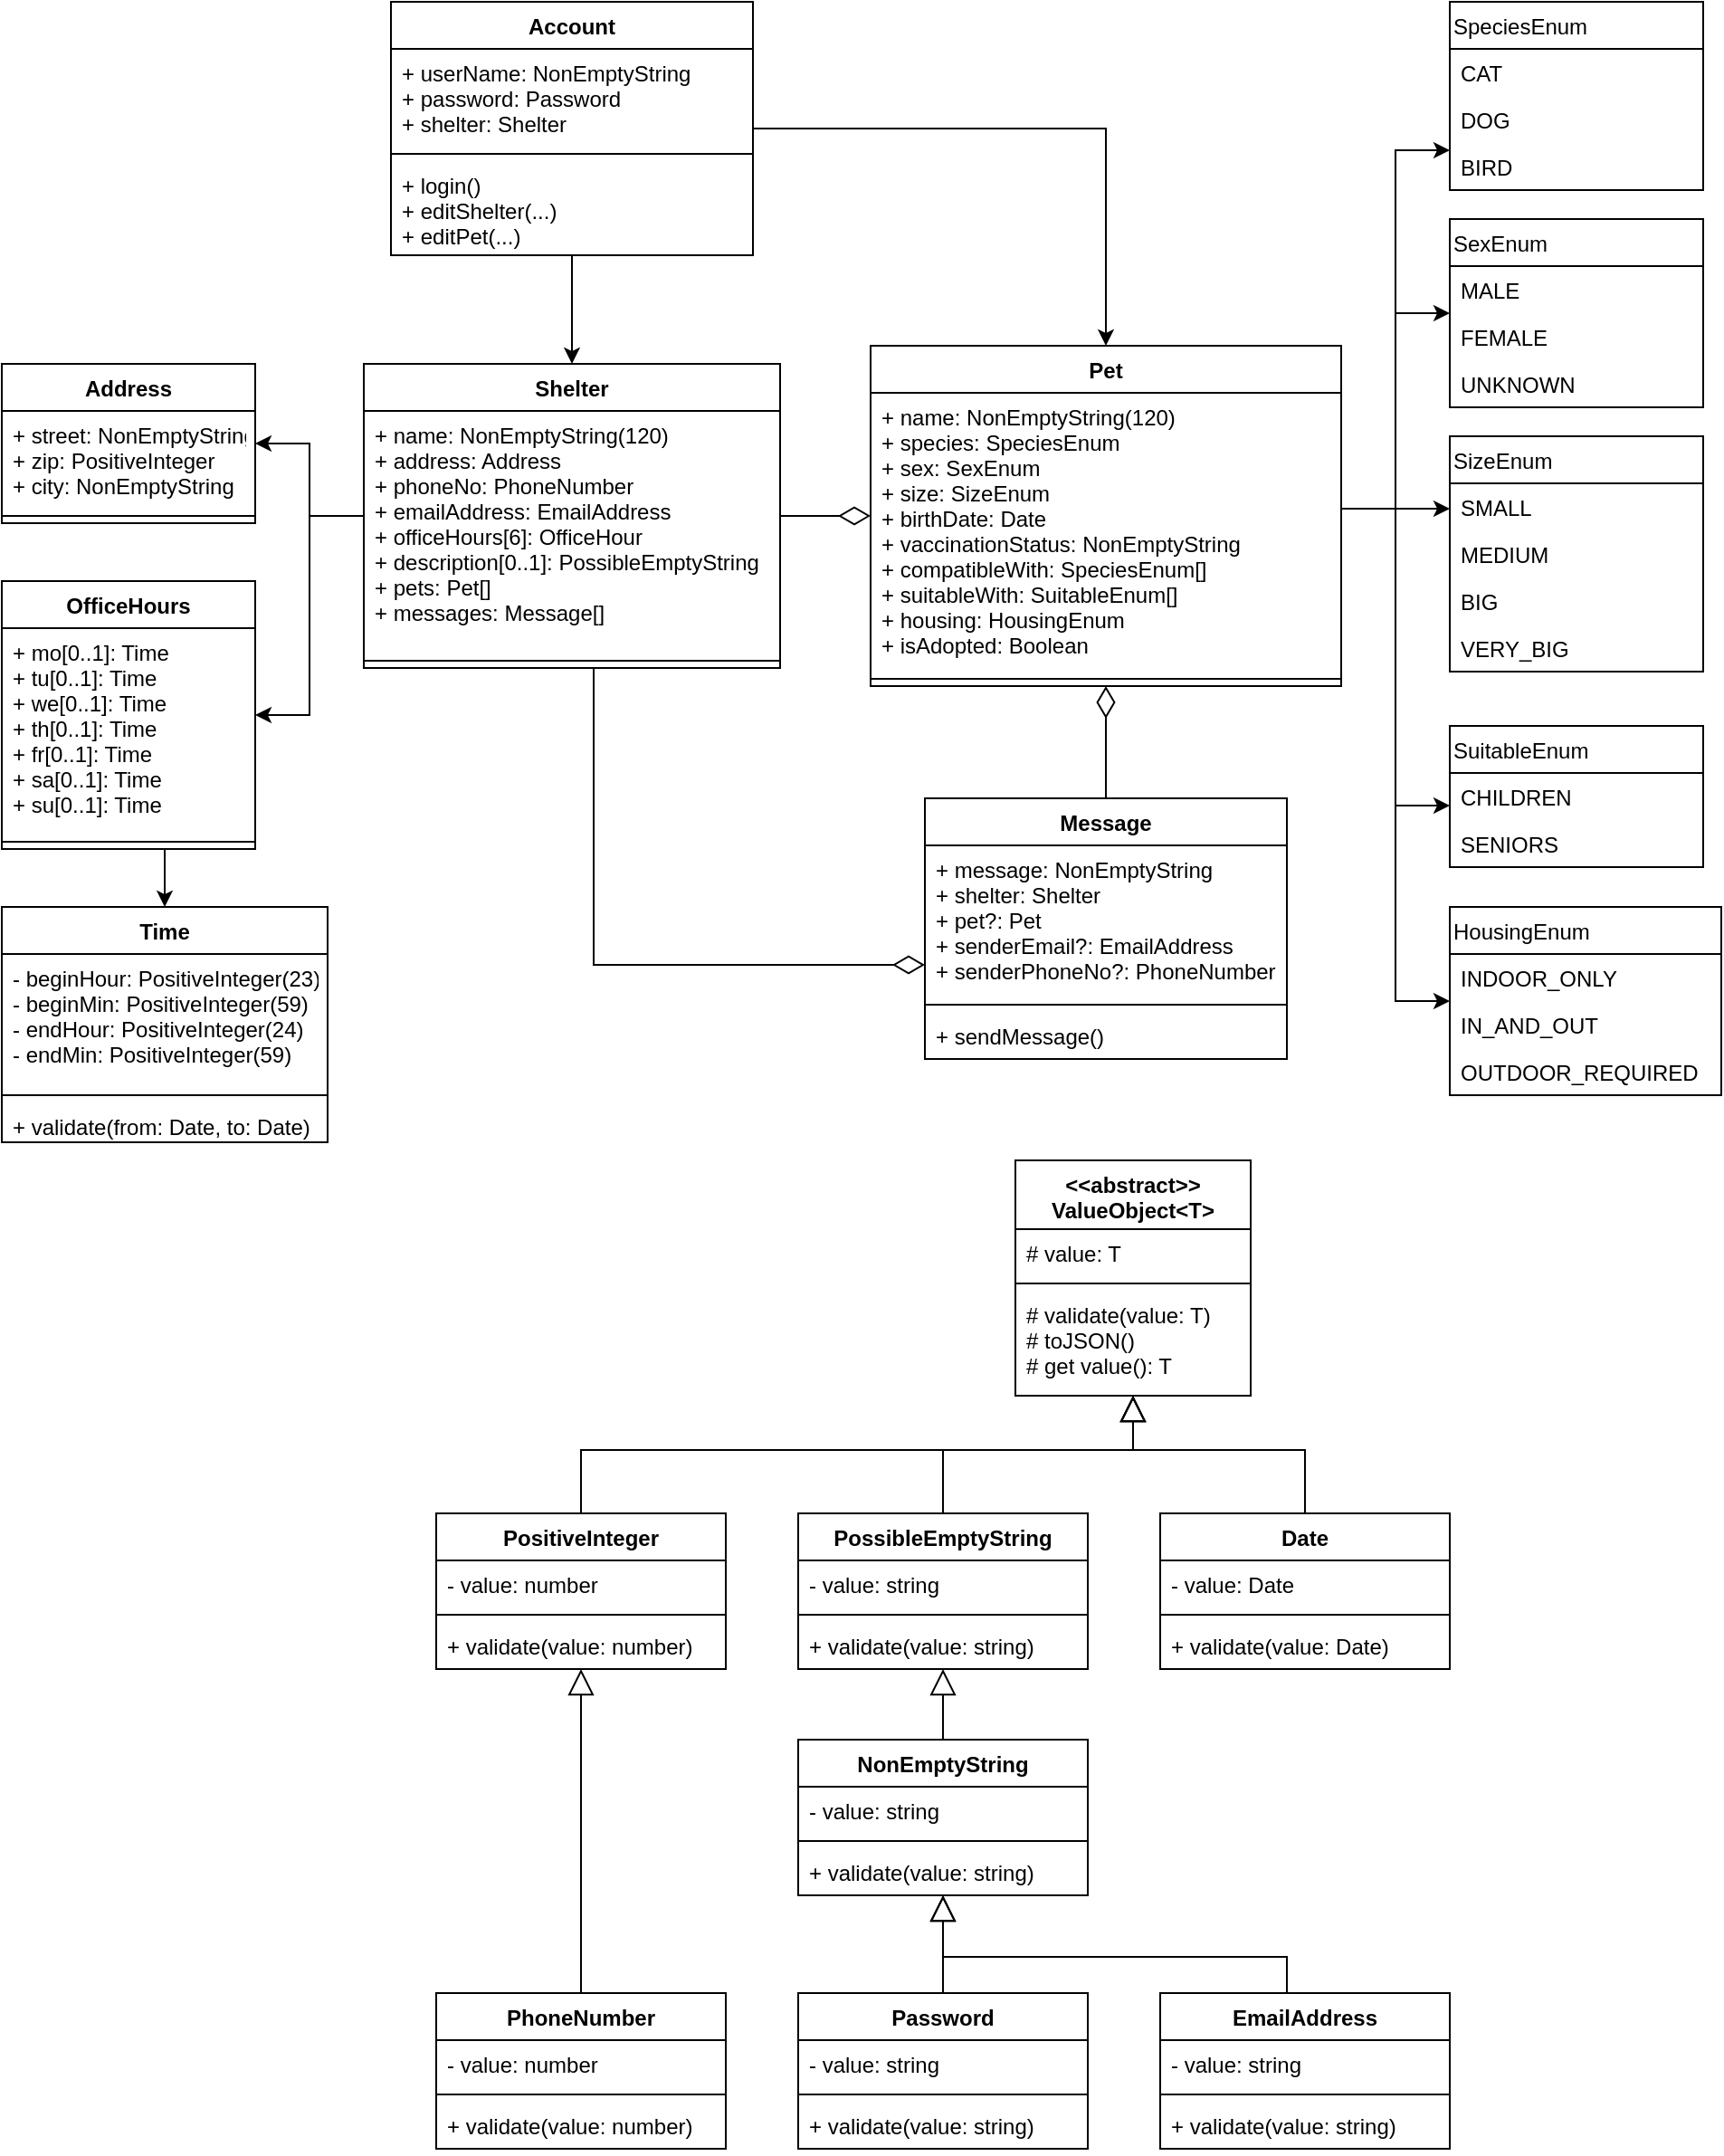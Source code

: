 <mxfile version="13.7.3" type="device"><diagram id="gINQuH_XXDEHLS35YbZZ" name="Seite-1"><mxGraphModel dx="-55" dy="1391" grid="1" gridSize="10" guides="1" tooltips="1" connect="1" arrows="1" fold="1" page="1" pageScale="1" pageWidth="827" pageHeight="1169" math="0" shadow="0"><root><mxCell id="0"/><mxCell id="1" parent="0"/><mxCell id="nz60k1fLy1239UWT6dyU-104" style="edgeStyle=orthogonalEdgeStyle;rounded=0;orthogonalLoop=1;jettySize=auto;html=1;endArrow=classic;endFill=1;" edge="1" parent="1" source="nz60k1fLy1239UWT6dyU-100" target="nz60k1fLy1239UWT6dyU-88"><mxGeometry relative="1" as="geometry"/></mxCell><mxCell id="nz60k1fLy1239UWT6dyU-127" style="edgeStyle=orthogonalEdgeStyle;rounded=0;orthogonalLoop=1;jettySize=auto;html=1;endArrow=diamondThin;endFill=0;endSize=15;" edge="1" parent="1" source="nz60k1fLy1239UWT6dyU-88" target="nz60k1fLy1239UWT6dyU-92"><mxGeometry relative="1" as="geometry"/></mxCell><mxCell id="nz60k1fLy1239UWT6dyU-129" style="edgeStyle=orthogonalEdgeStyle;rounded=0;orthogonalLoop=1;jettySize=auto;html=1;endArrow=diamondThin;endFill=0;endSize=15;" edge="1" parent="1" source="nz60k1fLy1239UWT6dyU-88" target="nz60k1fLy1239UWT6dyU-96"><mxGeometry relative="1" as="geometry"><Array as="points"><mxPoint x="2808" y="532"/></Array></mxGeometry></mxCell><mxCell id="nz60k1fLy1239UWT6dyU-128" style="edgeStyle=orthogonalEdgeStyle;rounded=0;orthogonalLoop=1;jettySize=auto;html=1;endArrow=diamondThin;endFill=0;endSize=15;" edge="1" parent="1" source="nz60k1fLy1239UWT6dyU-96" target="nz60k1fLy1239UWT6dyU-92"><mxGeometry relative="1" as="geometry"/></mxCell><mxCell id="nz60k1fLy1239UWT6dyU-132" style="edgeStyle=orthogonalEdgeStyle;rounded=0;orthogonalLoop=1;jettySize=auto;html=1;endArrow=classic;endFill=1;endSize=6;" edge="1" parent="1" source="nz60k1fLy1239UWT6dyU-92" target="nz60k1fLy1239UWT6dyU-105"><mxGeometry relative="1" as="geometry"><Array as="points"><mxPoint x="3251" y="280"/><mxPoint x="3251" y="82"/></Array></mxGeometry></mxCell><mxCell id="nz60k1fLy1239UWT6dyU-133" style="edgeStyle=orthogonalEdgeStyle;rounded=0;orthogonalLoop=1;jettySize=auto;html=1;endArrow=classic;endFill=1;endSize=6;" edge="1" parent="1" source="nz60k1fLy1239UWT6dyU-92" target="nz60k1fLy1239UWT6dyU-119"><mxGeometry relative="1" as="geometry"><Array as="points"><mxPoint x="3251" y="280"/><mxPoint x="3251" y="444"/></Array></mxGeometry></mxCell><mxCell id="nz60k1fLy1239UWT6dyU-134" style="edgeStyle=orthogonalEdgeStyle;rounded=0;orthogonalLoop=1;jettySize=auto;html=1;endArrow=classic;endFill=1;endSize=6;" edge="1" parent="1" source="nz60k1fLy1239UWT6dyU-92" target="nz60k1fLy1239UWT6dyU-123"><mxGeometry relative="1" as="geometry"><Array as="points"><mxPoint x="3251" y="280"/><mxPoint x="3251" y="552"/></Array></mxGeometry></mxCell><mxCell id="nz60k1fLy1239UWT6dyU-135" style="edgeStyle=orthogonalEdgeStyle;rounded=0;orthogonalLoop=1;jettySize=auto;html=1;endArrow=classic;endFill=1;endSize=6;" edge="1" parent="1" source="nz60k1fLy1239UWT6dyU-100" target="nz60k1fLy1239UWT6dyU-92"><mxGeometry relative="1" as="geometry"/></mxCell><mxCell id="nz60k1fLy1239UWT6dyU-174" style="edgeStyle=orthogonalEdgeStyle;rounded=0;orthogonalLoop=1;jettySize=auto;html=1;endArrow=block;endFill=0;endSize=12;" edge="1" parent="1" source="nz60k1fLy1239UWT6dyU-150" target="nz60k1fLy1239UWT6dyU-138"><mxGeometry relative="1" as="geometry"><Array as="points"><mxPoint x="3001" y="800"/><mxPoint x="3106" y="800"/></Array></mxGeometry></mxCell><mxCell id="nz60k1fLy1239UWT6dyU-168" style="edgeStyle=orthogonalEdgeStyle;rounded=0;orthogonalLoop=1;jettySize=auto;html=1;endArrow=block;endFill=0;endSize=12;" edge="1" parent="1" source="nz60k1fLy1239UWT6dyU-142" target="nz60k1fLy1239UWT6dyU-150"><mxGeometry relative="1" as="geometry"/></mxCell><mxCell id="nz60k1fLy1239UWT6dyU-173" style="edgeStyle=orthogonalEdgeStyle;rounded=0;orthogonalLoop=1;jettySize=auto;html=1;endArrow=block;endFill=0;endSize=12;" edge="1" parent="1" source="nz60k1fLy1239UWT6dyU-162" target="nz60k1fLy1239UWT6dyU-138"><mxGeometry relative="1" as="geometry"><Array as="points"><mxPoint x="3201" y="800"/><mxPoint x="3106" y="800"/></Array></mxGeometry></mxCell><mxCell id="nz60k1fLy1239UWT6dyU-212" style="edgeStyle=orthogonalEdgeStyle;rounded=0;orthogonalLoop=1;jettySize=auto;html=1;endArrow=classic;endFill=1;endSize=6;" edge="1" parent="1" source="nz60k1fLy1239UWT6dyU-88" target="nz60k1fLy1239UWT6dyU-187"><mxGeometry relative="1" as="geometry"/></mxCell><mxCell id="nz60k1fLy1239UWT6dyU-213" style="edgeStyle=orthogonalEdgeStyle;rounded=0;orthogonalLoop=1;jettySize=auto;html=1;endArrow=classic;endFill=1;endSize=6;" edge="1" parent="1" source="nz60k1fLy1239UWT6dyU-88" target="nz60k1fLy1239UWT6dyU-206"><mxGeometry relative="1" as="geometry"/></mxCell><mxCell id="nz60k1fLy1239UWT6dyU-136" style="edgeStyle=orthogonalEdgeStyle;rounded=0;orthogonalLoop=1;jettySize=auto;html=1;endArrow=classic;endFill=1;endSize=6;" edge="1" parent="1" source="nz60k1fLy1239UWT6dyU-92" target="nz60k1fLy1239UWT6dyU-109"><mxGeometry relative="1" as="geometry"><Array as="points"><mxPoint x="3251" y="280"/><mxPoint x="3251" y="172"/></Array></mxGeometry></mxCell><mxCell id="nz60k1fLy1239UWT6dyU-169" style="edgeStyle=orthogonalEdgeStyle;rounded=0;orthogonalLoop=1;jettySize=auto;html=1;endArrow=block;endFill=0;endSize=12;" edge="1" parent="1" source="nz60k1fLy1239UWT6dyU-154" target="nz60k1fLy1239UWT6dyU-142"><mxGeometry relative="1" as="geometry"/></mxCell><mxCell id="nz60k1fLy1239UWT6dyU-171" style="edgeStyle=orthogonalEdgeStyle;rounded=0;orthogonalLoop=1;jettySize=auto;html=1;endArrow=block;endFill=0;endSize=12;" edge="1" parent="1" source="nz60k1fLy1239UWT6dyU-158" target="nz60k1fLy1239UWT6dyU-142"><mxGeometry relative="1" as="geometry"><Array as="points"><mxPoint x="3191" y="1080"/><mxPoint x="3001" y="1080"/></Array></mxGeometry></mxCell><mxCell id="nz60k1fLy1239UWT6dyU-211" style="edgeStyle=orthogonalEdgeStyle;rounded=0;orthogonalLoop=1;jettySize=auto;html=1;endArrow=classic;endFill=1;endSize=6;" edge="1" parent="1" source="nz60k1fLy1239UWT6dyU-206" target="nz60k1fLy1239UWT6dyU-180"><mxGeometry relative="1" as="geometry"><mxPoint x="2701" y="468" as="targetPoint"/><Array as="points"><mxPoint x="2571" y="470"/><mxPoint x="2571" y="470"/></Array></mxGeometry></mxCell><mxCell id="nz60k1fLy1239UWT6dyU-198" style="edgeStyle=orthogonalEdgeStyle;rounded=0;orthogonalLoop=1;jettySize=auto;html=1;endArrow=block;endFill=0;endSize=12;" edge="1" parent="1" source="nz60k1fLy1239UWT6dyU-194" target="nz60k1fLy1239UWT6dyU-138"><mxGeometry relative="1" as="geometry"><mxPoint x="3011" y="970" as="sourcePoint"/><mxPoint x="3011" y="936" as="targetPoint"/><Array as="points"><mxPoint x="2801" y="800"/><mxPoint x="3106" y="800"/></Array></mxGeometry></mxCell><mxCell id="nz60k1fLy1239UWT6dyU-204" style="edgeStyle=orthogonalEdgeStyle;rounded=0;orthogonalLoop=1;jettySize=auto;html=1;endArrow=block;endFill=0;endSize=12;" edge="1" parent="1" source="nz60k1fLy1239UWT6dyU-199" target="nz60k1fLy1239UWT6dyU-194"><mxGeometry relative="1" as="geometry"><mxPoint x="3011" y="970" as="sourcePoint"/><mxPoint x="3011" y="936" as="targetPoint"/></mxGeometry></mxCell><mxCell id="nz60k1fLy1239UWT6dyU-214" style="edgeStyle=orthogonalEdgeStyle;rounded=0;orthogonalLoop=1;jettySize=auto;html=1;endArrow=classic;endFill=1;endSize=6;" edge="1" parent="1" source="nz60k1fLy1239UWT6dyU-93" target="nz60k1fLy1239UWT6dyU-113"><mxGeometry relative="1" as="geometry"><Array as="points"><mxPoint x="3231" y="280"/><mxPoint x="3231" y="280"/></Array></mxGeometry></mxCell><mxCell id="nz60k1fLy1239UWT6dyU-88" value="Shelter" style="swimlane;fontStyle=1;align=center;verticalAlign=top;childLayout=stackLayout;horizontal=1;startSize=26;horizontalStack=0;resizeParent=1;resizeParentMax=0;resizeLast=0;collapsible=1;marginBottom=0;" vertex="1" parent="1"><mxGeometry x="2681" y="200" width="230" height="168" as="geometry"><mxRectangle x="1040" y="240" width="70" height="26" as="alternateBounds"/></mxGeometry></mxCell><mxCell id="nz60k1fLy1239UWT6dyU-89" value="+ name: NonEmptyString(120)&#10;+ address: Address&#10;+ phoneNo: PhoneNumber&#10;+ emailAddress: EmailAddress&#10;+ officeHours[6]: OfficeHour&#10;+ description[0..1]: PossibleEmptyString&#10;+ pets: Pet[]&#10;+ messages: Message[]" style="text;strokeColor=none;fillColor=none;align=left;verticalAlign=top;spacingLeft=4;spacingRight=4;overflow=hidden;rotatable=0;points=[[0,0.5],[1,0.5]];portConstraint=eastwest;" vertex="1" parent="nz60k1fLy1239UWT6dyU-88"><mxGeometry y="26" width="230" height="134" as="geometry"/></mxCell><mxCell id="nz60k1fLy1239UWT6dyU-90" value="" style="line;strokeWidth=1;fillColor=none;align=left;verticalAlign=middle;spacingTop=-1;spacingLeft=3;spacingRight=3;rotatable=0;labelPosition=right;points=[];portConstraint=eastwest;" vertex="1" parent="nz60k1fLy1239UWT6dyU-88"><mxGeometry y="160" width="230" height="8" as="geometry"/></mxCell><mxCell id="nz60k1fLy1239UWT6dyU-187" value="Address" style="swimlane;fontStyle=1;align=center;verticalAlign=top;childLayout=stackLayout;horizontal=1;startSize=26;horizontalStack=0;resizeParent=1;resizeParentMax=0;resizeLast=0;collapsible=1;marginBottom=0;" vertex="1" parent="1"><mxGeometry x="2481" y="200" width="140" height="88" as="geometry"><mxRectangle x="840" y="240" width="80" height="26" as="alternateBounds"/></mxGeometry></mxCell><mxCell id="nz60k1fLy1239UWT6dyU-188" value="+ street: NonEmptyString&#10;+ zip: PositiveInteger&#10;+ city: NonEmptyString" style="text;strokeColor=none;fillColor=none;align=left;verticalAlign=top;spacingLeft=4;spacingRight=4;overflow=hidden;rotatable=0;points=[[0,0.5],[1,0.5]];portConstraint=eastwest;" vertex="1" parent="nz60k1fLy1239UWT6dyU-187"><mxGeometry y="26" width="140" height="54" as="geometry"/></mxCell><mxCell id="nz60k1fLy1239UWT6dyU-189" value="" style="line;strokeWidth=1;fillColor=none;align=left;verticalAlign=middle;spacingTop=-1;spacingLeft=3;spacingRight=3;rotatable=0;labelPosition=right;points=[];portConstraint=eastwest;" vertex="1" parent="nz60k1fLy1239UWT6dyU-187"><mxGeometry y="80" width="140" height="8" as="geometry"/></mxCell><mxCell id="nz60k1fLy1239UWT6dyU-206" value="OfficeHours" style="swimlane;fontStyle=1;align=center;verticalAlign=top;childLayout=stackLayout;horizontal=1;startSize=26;horizontalStack=0;resizeParent=1;resizeParentMax=0;resizeLast=0;collapsible=1;marginBottom=0;" vertex="1" parent="1"><mxGeometry x="2481" y="320" width="140" height="148" as="geometry"/></mxCell><mxCell id="nz60k1fLy1239UWT6dyU-207" value="+ mo[0..1]: Time&#10;+ tu[0..1]: Time&#10;+ we[0..1]: Time&#10;+ th[0..1]: Time&#10;+ fr[0..1]: Time&#10;+ sa[0..1]: Time&#10;+ su[0..1]: Time" style="text;strokeColor=none;fillColor=none;align=left;verticalAlign=top;spacingLeft=4;spacingRight=4;overflow=hidden;rotatable=0;points=[[0,0.5],[1,0.5]];portConstraint=eastwest;" vertex="1" parent="nz60k1fLy1239UWT6dyU-206"><mxGeometry y="26" width="140" height="114" as="geometry"/></mxCell><mxCell id="nz60k1fLy1239UWT6dyU-208" value="" style="line;strokeWidth=1;fillColor=none;align=left;verticalAlign=middle;spacingTop=-1;spacingLeft=3;spacingRight=3;rotatable=0;labelPosition=right;points=[];portConstraint=eastwest;" vertex="1" parent="nz60k1fLy1239UWT6dyU-206"><mxGeometry y="140" width="140" height="8" as="geometry"/></mxCell><mxCell id="nz60k1fLy1239UWT6dyU-100" value="Account" style="swimlane;fontStyle=1;align=center;verticalAlign=top;childLayout=stackLayout;horizontal=1;startSize=26;horizontalStack=0;resizeParent=1;resizeParentMax=0;resizeLast=0;collapsible=1;marginBottom=0;" vertex="1" parent="1"><mxGeometry x="2696" width="200" height="140" as="geometry"/></mxCell><mxCell id="nz60k1fLy1239UWT6dyU-101" value="+ userName: NonEmptyString&#10;+ password: Password&#10;+ shelter: Shelter" style="text;strokeColor=none;fillColor=none;align=left;verticalAlign=top;spacingLeft=4;spacingRight=4;overflow=hidden;rotatable=0;points=[[0,0.5],[1,0.5]];portConstraint=eastwest;" vertex="1" parent="nz60k1fLy1239UWT6dyU-100"><mxGeometry y="26" width="200" height="54" as="geometry"/></mxCell><mxCell id="nz60k1fLy1239UWT6dyU-102" value="" style="line;strokeWidth=1;fillColor=none;align=left;verticalAlign=middle;spacingTop=-1;spacingLeft=3;spacingRight=3;rotatable=0;labelPosition=right;points=[];portConstraint=eastwest;" vertex="1" parent="nz60k1fLy1239UWT6dyU-100"><mxGeometry y="80" width="200" height="8" as="geometry"/></mxCell><mxCell id="nz60k1fLy1239UWT6dyU-103" value="+ login()&#10;+ editShelter(...)&#10;+ editPet(...)" style="text;strokeColor=none;fillColor=none;align=left;verticalAlign=top;spacingLeft=4;spacingRight=4;overflow=hidden;rotatable=0;points=[[0,0.5],[1,0.5]];portConstraint=eastwest;" vertex="1" parent="nz60k1fLy1239UWT6dyU-100"><mxGeometry y="88" width="200" height="52" as="geometry"/></mxCell><mxCell id="nz60k1fLy1239UWT6dyU-109" value="SexEnum" style="swimlane;fontStyle=0;childLayout=stackLayout;horizontal=1;startSize=26;fillColor=none;horizontalStack=0;resizeParent=1;resizeParentMax=0;resizeLast=0;collapsible=1;marginBottom=0;align=left;" vertex="1" parent="1"><mxGeometry x="3281" y="120" width="140" height="104" as="geometry"/></mxCell><mxCell id="nz60k1fLy1239UWT6dyU-110" value="MALE" style="text;strokeColor=none;fillColor=none;align=left;verticalAlign=top;spacingLeft=4;spacingRight=4;overflow=hidden;rotatable=0;points=[[0,0.5],[1,0.5]];portConstraint=eastwest;" vertex="1" parent="nz60k1fLy1239UWT6dyU-109"><mxGeometry y="26" width="140" height="26" as="geometry"/></mxCell><mxCell id="nz60k1fLy1239UWT6dyU-137" value="FEMALE" style="text;strokeColor=none;fillColor=none;align=left;verticalAlign=top;spacingLeft=4;spacingRight=4;overflow=hidden;rotatable=0;points=[[0,0.5],[1,0.5]];portConstraint=eastwest;" vertex="1" parent="nz60k1fLy1239UWT6dyU-109"><mxGeometry y="52" width="140" height="26" as="geometry"/></mxCell><mxCell id="nz60k1fLy1239UWT6dyU-111" value="UNKNOWN" style="text;strokeColor=none;fillColor=none;align=left;verticalAlign=top;spacingLeft=4;spacingRight=4;overflow=hidden;rotatable=0;points=[[0,0.5],[1,0.5]];portConstraint=eastwest;" vertex="1" parent="nz60k1fLy1239UWT6dyU-109"><mxGeometry y="78" width="140" height="26" as="geometry"/></mxCell><mxCell id="nz60k1fLy1239UWT6dyU-92" value="Pet" style="swimlane;fontStyle=1;align=center;verticalAlign=top;childLayout=stackLayout;horizontal=1;startSize=26;horizontalStack=0;resizeParent=1;resizeParentMax=0;resizeLast=0;collapsible=1;marginBottom=0;" vertex="1" parent="1"><mxGeometry x="2961" y="190" width="260" height="188" as="geometry"/></mxCell><mxCell id="nz60k1fLy1239UWT6dyU-93" value="+ name: NonEmptyString(120)&#10;+ species: SpeciesEnum&#10;+ sex: SexEnum&#10;+ size: SizeEnum&#10;+ birthDate: Date&#10;+ vaccinationStatus: NonEmptyString&#10;+ compatibleWith: SpeciesEnum[]&#10;+ suitableWith: SuitableEnum[]&#10;+ housing: HousingEnum&#10;+ isAdopted: Boolean" style="text;strokeColor=none;fillColor=none;align=left;verticalAlign=top;spacingLeft=4;spacingRight=4;overflow=hidden;rotatable=0;points=[[0,0.5],[1,0.5]];portConstraint=eastwest;" vertex="1" parent="nz60k1fLy1239UWT6dyU-92"><mxGeometry y="26" width="260" height="154" as="geometry"/></mxCell><mxCell id="nz60k1fLy1239UWT6dyU-94" value="" style="line;strokeWidth=1;fillColor=none;align=left;verticalAlign=middle;spacingTop=-1;spacingLeft=3;spacingRight=3;rotatable=0;labelPosition=right;points=[];portConstraint=eastwest;" vertex="1" parent="nz60k1fLy1239UWT6dyU-92"><mxGeometry y="180" width="260" height="8" as="geometry"/></mxCell><mxCell id="nz60k1fLy1239UWT6dyU-96" value="Message" style="swimlane;fontStyle=1;align=center;verticalAlign=top;childLayout=stackLayout;horizontal=1;startSize=26;horizontalStack=0;resizeParent=1;resizeParentMax=0;resizeLast=0;collapsible=1;marginBottom=0;" vertex="1" parent="1"><mxGeometry x="2991" y="440" width="200" height="144" as="geometry"/></mxCell><mxCell id="nz60k1fLy1239UWT6dyU-97" value="+ message: NonEmptyString&#10;+ shelter: Shelter&#10;+ pet?: Pet&#10;+ senderEmail?: EmailAddress&#10;+ senderPhoneNo?: PhoneNumber" style="text;strokeColor=none;fillColor=none;align=left;verticalAlign=top;spacingLeft=4;spacingRight=4;overflow=hidden;rotatable=0;points=[[0,0.5],[1,0.5]];portConstraint=eastwest;" vertex="1" parent="nz60k1fLy1239UWT6dyU-96"><mxGeometry y="26" width="200" height="84" as="geometry"/></mxCell><mxCell id="nz60k1fLy1239UWT6dyU-98" value="" style="line;strokeWidth=1;fillColor=none;align=left;verticalAlign=middle;spacingTop=-1;spacingLeft=3;spacingRight=3;rotatable=0;labelPosition=right;points=[];portConstraint=eastwest;" vertex="1" parent="nz60k1fLy1239UWT6dyU-96"><mxGeometry y="110" width="200" height="8" as="geometry"/></mxCell><mxCell id="nz60k1fLy1239UWT6dyU-99" value="+ sendMessage()" style="text;strokeColor=none;fillColor=none;align=left;verticalAlign=top;spacingLeft=4;spacingRight=4;overflow=hidden;rotatable=0;points=[[0,0.5],[1,0.5]];portConstraint=eastwest;" vertex="1" parent="nz60k1fLy1239UWT6dyU-96"><mxGeometry y="118" width="200" height="26" as="geometry"/></mxCell><mxCell id="nz60k1fLy1239UWT6dyU-105" value="SpeciesEnum" style="swimlane;fontStyle=0;childLayout=stackLayout;horizontal=1;startSize=26;fillColor=none;horizontalStack=0;resizeParent=1;resizeParentMax=0;resizeLast=0;collapsible=1;marginBottom=0;align=left;" vertex="1" parent="1"><mxGeometry x="3281" width="140" height="104" as="geometry"/></mxCell><mxCell id="nz60k1fLy1239UWT6dyU-106" value="CAT" style="text;strokeColor=none;fillColor=none;align=left;verticalAlign=top;spacingLeft=4;spacingRight=4;overflow=hidden;rotatable=0;points=[[0,0.5],[1,0.5]];portConstraint=eastwest;" vertex="1" parent="nz60k1fLy1239UWT6dyU-105"><mxGeometry y="26" width="140" height="26" as="geometry"/></mxCell><mxCell id="nz60k1fLy1239UWT6dyU-107" value="DOG" style="text;strokeColor=none;fillColor=none;align=left;verticalAlign=top;spacingLeft=4;spacingRight=4;overflow=hidden;rotatable=0;points=[[0,0.5],[1,0.5]];portConstraint=eastwest;" vertex="1" parent="nz60k1fLy1239UWT6dyU-105"><mxGeometry y="52" width="140" height="26" as="geometry"/></mxCell><mxCell id="nz60k1fLy1239UWT6dyU-118" value="BIRD" style="text;strokeColor=none;fillColor=none;align=left;verticalAlign=top;spacingLeft=4;spacingRight=4;overflow=hidden;rotatable=0;points=[[0,0.5],[1,0.5]];portConstraint=eastwest;" vertex="1" parent="nz60k1fLy1239UWT6dyU-105"><mxGeometry y="78" width="140" height="26" as="geometry"/></mxCell><mxCell id="nz60k1fLy1239UWT6dyU-113" value="SizeEnum" style="swimlane;fontStyle=0;childLayout=stackLayout;horizontal=1;startSize=26;fillColor=none;horizontalStack=0;resizeParent=1;resizeParentMax=0;resizeLast=0;collapsible=1;marginBottom=0;align=left;" vertex="1" parent="1"><mxGeometry x="3281" y="240" width="140" height="130" as="geometry"/></mxCell><mxCell id="nz60k1fLy1239UWT6dyU-114" value="SMALL" style="text;strokeColor=none;fillColor=none;align=left;verticalAlign=top;spacingLeft=4;spacingRight=4;overflow=hidden;rotatable=0;points=[[0,0.5],[1,0.5]];portConstraint=eastwest;" vertex="1" parent="nz60k1fLy1239UWT6dyU-113"><mxGeometry y="26" width="140" height="26" as="geometry"/></mxCell><mxCell id="nz60k1fLy1239UWT6dyU-115" value="MEDIUM" style="text;strokeColor=none;fillColor=none;align=left;verticalAlign=top;spacingLeft=4;spacingRight=4;overflow=hidden;rotatable=0;points=[[0,0.5],[1,0.5]];portConstraint=eastwest;" vertex="1" parent="nz60k1fLy1239UWT6dyU-113"><mxGeometry y="52" width="140" height="26" as="geometry"/></mxCell><mxCell id="nz60k1fLy1239UWT6dyU-117" value="BIG" style="text;strokeColor=none;fillColor=none;align=left;verticalAlign=top;spacingLeft=4;spacingRight=4;overflow=hidden;rotatable=0;points=[[0,0.5],[1,0.5]];portConstraint=eastwest;" vertex="1" parent="nz60k1fLy1239UWT6dyU-113"><mxGeometry y="78" width="140" height="26" as="geometry"/></mxCell><mxCell id="nz60k1fLy1239UWT6dyU-116" value="VERY_BIG" style="text;strokeColor=none;fillColor=none;align=left;verticalAlign=top;spacingLeft=4;spacingRight=4;overflow=hidden;rotatable=0;points=[[0,0.5],[1,0.5]];portConstraint=eastwest;" vertex="1" parent="nz60k1fLy1239UWT6dyU-113"><mxGeometry y="104" width="140" height="26" as="geometry"/></mxCell><mxCell id="nz60k1fLy1239UWT6dyU-119" value="SuitableEnum" style="swimlane;fontStyle=0;childLayout=stackLayout;horizontal=1;startSize=26;fillColor=none;horizontalStack=0;resizeParent=1;resizeParentMax=0;resizeLast=0;collapsible=1;marginBottom=0;align=left;" vertex="1" parent="1"><mxGeometry x="3281" y="400" width="140" height="78" as="geometry"/></mxCell><mxCell id="nz60k1fLy1239UWT6dyU-120" value="CHILDREN" style="text;strokeColor=none;fillColor=none;align=left;verticalAlign=top;spacingLeft=4;spacingRight=4;overflow=hidden;rotatable=0;points=[[0,0.5],[1,0.5]];portConstraint=eastwest;" vertex="1" parent="nz60k1fLy1239UWT6dyU-119"><mxGeometry y="26" width="140" height="26" as="geometry"/></mxCell><mxCell id="nz60k1fLy1239UWT6dyU-121" value="SENIORS" style="text;strokeColor=none;fillColor=none;align=left;verticalAlign=top;spacingLeft=4;spacingRight=4;overflow=hidden;rotatable=0;points=[[0,0.5],[1,0.5]];portConstraint=eastwest;" vertex="1" parent="nz60k1fLy1239UWT6dyU-119"><mxGeometry y="52" width="140" height="26" as="geometry"/></mxCell><mxCell id="nz60k1fLy1239UWT6dyU-123" value="HousingEnum" style="swimlane;fontStyle=0;childLayout=stackLayout;horizontal=1;startSize=26;fillColor=none;horizontalStack=0;resizeParent=1;resizeParentMax=0;resizeLast=0;collapsible=1;marginBottom=0;align=left;" vertex="1" parent="1"><mxGeometry x="3281" y="500" width="150" height="104" as="geometry"/></mxCell><mxCell id="nz60k1fLy1239UWT6dyU-124" value="INDOOR_ONLY" style="text;strokeColor=none;fillColor=none;align=left;verticalAlign=top;spacingLeft=4;spacingRight=4;overflow=hidden;rotatable=0;points=[[0,0.5],[1,0.5]];portConstraint=eastwest;" vertex="1" parent="nz60k1fLy1239UWT6dyU-123"><mxGeometry y="26" width="150" height="26" as="geometry"/></mxCell><mxCell id="nz60k1fLy1239UWT6dyU-125" value="IN_AND_OUT" style="text;strokeColor=none;fillColor=none;align=left;verticalAlign=top;spacingLeft=4;spacingRight=4;overflow=hidden;rotatable=0;points=[[0,0.5],[1,0.5]];portConstraint=eastwest;" vertex="1" parent="nz60k1fLy1239UWT6dyU-123"><mxGeometry y="52" width="150" height="26" as="geometry"/></mxCell><mxCell id="nz60k1fLy1239UWT6dyU-126" value="OUTDOOR_REQUIRED" style="text;strokeColor=none;fillColor=none;align=left;verticalAlign=top;spacingLeft=4;spacingRight=4;overflow=hidden;rotatable=0;points=[[0,0.5],[1,0.5]];portConstraint=eastwest;" vertex="1" parent="nz60k1fLy1239UWT6dyU-123"><mxGeometry y="78" width="150" height="26" as="geometry"/></mxCell><mxCell id="nz60k1fLy1239UWT6dyU-180" value="Time" style="swimlane;fontStyle=1;align=center;verticalAlign=top;childLayout=stackLayout;horizontal=1;startSize=26;horizontalStack=0;resizeParent=1;resizeParentMax=0;resizeLast=0;collapsible=1;marginBottom=0;" vertex="1" parent="1"><mxGeometry x="2481" y="500" width="180" height="130" as="geometry"/></mxCell><mxCell id="nz60k1fLy1239UWT6dyU-181" value="- beginHour: PositiveInteger(23)&#10;- beginMin: PositiveInteger(59)&#10;- endHour: PositiveInteger(24)&#10;- endMin: PositiveInteger(59)&#10;" style="text;strokeColor=none;fillColor=none;align=left;verticalAlign=top;spacingLeft=4;spacingRight=4;overflow=hidden;rotatable=0;points=[[0,0.5],[1,0.5]];portConstraint=eastwest;" vertex="1" parent="nz60k1fLy1239UWT6dyU-180"><mxGeometry y="26" width="180" height="74" as="geometry"/></mxCell><mxCell id="nz60k1fLy1239UWT6dyU-182" value="" style="line;strokeWidth=1;fillColor=none;align=left;verticalAlign=middle;spacingTop=-1;spacingLeft=3;spacingRight=3;rotatable=0;labelPosition=right;points=[];portConstraint=eastwest;" vertex="1" parent="nz60k1fLy1239UWT6dyU-180"><mxGeometry y="100" width="180" height="8" as="geometry"/></mxCell><mxCell id="nz60k1fLy1239UWT6dyU-183" value="+ validate(from: Date, to: Date)" style="text;strokeColor=none;fillColor=none;align=left;verticalAlign=top;spacingLeft=4;spacingRight=4;overflow=hidden;rotatable=0;points=[[0,0.5],[1,0.5]];portConstraint=eastwest;" vertex="1" parent="nz60k1fLy1239UWT6dyU-180"><mxGeometry y="108" width="180" height="22" as="geometry"/></mxCell><mxCell id="nz60k1fLy1239UWT6dyU-154" value="Password" style="swimlane;fontStyle=1;align=center;verticalAlign=top;childLayout=stackLayout;horizontal=1;startSize=26;horizontalStack=0;resizeParent=1;resizeParentMax=0;resizeLast=0;collapsible=1;marginBottom=0;" vertex="1" parent="1"><mxGeometry x="2921" y="1100" width="160" height="86" as="geometry"/></mxCell><mxCell id="nz60k1fLy1239UWT6dyU-155" value="- value: string" style="text;strokeColor=none;fillColor=none;align=left;verticalAlign=top;spacingLeft=4;spacingRight=4;overflow=hidden;rotatable=0;points=[[0,0.5],[1,0.5]];portConstraint=eastwest;" vertex="1" parent="nz60k1fLy1239UWT6dyU-154"><mxGeometry y="26" width="160" height="26" as="geometry"/></mxCell><mxCell id="nz60k1fLy1239UWT6dyU-156" value="" style="line;strokeWidth=1;fillColor=none;align=left;verticalAlign=middle;spacingTop=-1;spacingLeft=3;spacingRight=3;rotatable=0;labelPosition=right;points=[];portConstraint=eastwest;" vertex="1" parent="nz60k1fLy1239UWT6dyU-154"><mxGeometry y="52" width="160" height="8" as="geometry"/></mxCell><mxCell id="nz60k1fLy1239UWT6dyU-157" value="+ validate(value: string)" style="text;strokeColor=none;fillColor=none;align=left;verticalAlign=top;spacingLeft=4;spacingRight=4;overflow=hidden;rotatable=0;points=[[0,0.5],[1,0.5]];portConstraint=eastwest;" vertex="1" parent="nz60k1fLy1239UWT6dyU-154"><mxGeometry y="60" width="160" height="26" as="geometry"/></mxCell><mxCell id="nz60k1fLy1239UWT6dyU-158" value="EmailAddress" style="swimlane;fontStyle=1;align=center;verticalAlign=top;childLayout=stackLayout;horizontal=1;startSize=26;horizontalStack=0;resizeParent=1;resizeParentMax=0;resizeLast=0;collapsible=1;marginBottom=0;" vertex="1" parent="1"><mxGeometry x="3121" y="1100" width="160" height="86" as="geometry"/></mxCell><mxCell id="nz60k1fLy1239UWT6dyU-159" value="- value: string" style="text;strokeColor=none;fillColor=none;align=left;verticalAlign=top;spacingLeft=4;spacingRight=4;overflow=hidden;rotatable=0;points=[[0,0.5],[1,0.5]];portConstraint=eastwest;" vertex="1" parent="nz60k1fLy1239UWT6dyU-158"><mxGeometry y="26" width="160" height="26" as="geometry"/></mxCell><mxCell id="nz60k1fLy1239UWT6dyU-160" value="" style="line;strokeWidth=1;fillColor=none;align=left;verticalAlign=middle;spacingTop=-1;spacingLeft=3;spacingRight=3;rotatable=0;labelPosition=right;points=[];portConstraint=eastwest;" vertex="1" parent="nz60k1fLy1239UWT6dyU-158"><mxGeometry y="52" width="160" height="8" as="geometry"/></mxCell><mxCell id="nz60k1fLy1239UWT6dyU-161" value="+ validate(value: string)" style="text;strokeColor=none;fillColor=none;align=left;verticalAlign=top;spacingLeft=4;spacingRight=4;overflow=hidden;rotatable=0;points=[[0,0.5],[1,0.5]];portConstraint=eastwest;" vertex="1" parent="nz60k1fLy1239UWT6dyU-158"><mxGeometry y="60" width="160" height="26" as="geometry"/></mxCell><mxCell id="nz60k1fLy1239UWT6dyU-199" value="PhoneNumber" style="swimlane;fontStyle=1;align=center;verticalAlign=top;childLayout=stackLayout;horizontal=1;startSize=26;horizontalStack=0;resizeParent=1;resizeParentMax=0;resizeLast=0;collapsible=1;marginBottom=0;" vertex="1" parent="1"><mxGeometry x="2721" y="1100" width="160" height="86" as="geometry"/></mxCell><mxCell id="nz60k1fLy1239UWT6dyU-200" value="- value: number" style="text;strokeColor=none;fillColor=none;align=left;verticalAlign=top;spacingLeft=4;spacingRight=4;overflow=hidden;rotatable=0;points=[[0,0.5],[1,0.5]];portConstraint=eastwest;" vertex="1" parent="nz60k1fLy1239UWT6dyU-199"><mxGeometry y="26" width="160" height="26" as="geometry"/></mxCell><mxCell id="nz60k1fLy1239UWT6dyU-201" value="" style="line;strokeWidth=1;fillColor=none;align=left;verticalAlign=middle;spacingTop=-1;spacingLeft=3;spacingRight=3;rotatable=0;labelPosition=right;points=[];portConstraint=eastwest;" vertex="1" parent="nz60k1fLy1239UWT6dyU-199"><mxGeometry y="52" width="160" height="8" as="geometry"/></mxCell><mxCell id="nz60k1fLy1239UWT6dyU-202" value="+ validate(value: number)" style="text;strokeColor=none;fillColor=none;align=left;verticalAlign=top;spacingLeft=4;spacingRight=4;overflow=hidden;rotatable=0;points=[[0,0.5],[1,0.5]];portConstraint=eastwest;" vertex="1" parent="nz60k1fLy1239UWT6dyU-199"><mxGeometry y="60" width="160" height="26" as="geometry"/></mxCell><mxCell id="nz60k1fLy1239UWT6dyU-138" value="&lt;&lt;abstract&gt;&gt;&#10;ValueObject&lt;T&gt;" style="swimlane;fontStyle=1;align=center;verticalAlign=top;childLayout=stackLayout;horizontal=1;startSize=38;horizontalStack=0;resizeParent=1;resizeParentMax=0;resizeLast=0;collapsible=1;marginBottom=0;" vertex="1" parent="1"><mxGeometry x="3041" y="640" width="130" height="130" as="geometry"/></mxCell><mxCell id="nz60k1fLy1239UWT6dyU-139" value="# value: T" style="text;strokeColor=none;fillColor=none;align=left;verticalAlign=top;spacingLeft=4;spacingRight=4;overflow=hidden;rotatable=0;points=[[0,0.5],[1,0.5]];portConstraint=eastwest;" vertex="1" parent="nz60k1fLy1239UWT6dyU-138"><mxGeometry y="38" width="130" height="26" as="geometry"/></mxCell><mxCell id="nz60k1fLy1239UWT6dyU-140" value="" style="line;strokeWidth=1;fillColor=none;align=left;verticalAlign=middle;spacingTop=-1;spacingLeft=3;spacingRight=3;rotatable=0;labelPosition=right;points=[];portConstraint=eastwest;" vertex="1" parent="nz60k1fLy1239UWT6dyU-138"><mxGeometry y="64" width="130" height="8" as="geometry"/></mxCell><mxCell id="nz60k1fLy1239UWT6dyU-141" value="# validate(value: T)&#10;# toJSON()&#10;# get value(): T" style="text;strokeColor=none;fillColor=none;align=left;verticalAlign=top;spacingLeft=4;spacingRight=4;overflow=hidden;rotatable=0;points=[[0,0.5],[1,0.5]];portConstraint=eastwest;" vertex="1" parent="nz60k1fLy1239UWT6dyU-138"><mxGeometry y="72" width="130" height="58" as="geometry"/></mxCell><mxCell id="nz60k1fLy1239UWT6dyU-150" value="PossibleEmptyString" style="swimlane;fontStyle=1;align=center;verticalAlign=top;childLayout=stackLayout;horizontal=1;startSize=26;horizontalStack=0;resizeParent=1;resizeParentMax=0;resizeLast=0;collapsible=1;marginBottom=0;" vertex="1" parent="1"><mxGeometry x="2921" y="835" width="160" height="86" as="geometry"/></mxCell><mxCell id="nz60k1fLy1239UWT6dyU-151" value="- value: string" style="text;strokeColor=none;fillColor=none;align=left;verticalAlign=top;spacingLeft=4;spacingRight=4;overflow=hidden;rotatable=0;points=[[0,0.5],[1,0.5]];portConstraint=eastwest;" vertex="1" parent="nz60k1fLy1239UWT6dyU-150"><mxGeometry y="26" width="160" height="26" as="geometry"/></mxCell><mxCell id="nz60k1fLy1239UWT6dyU-152" value="" style="line;strokeWidth=1;fillColor=none;align=left;verticalAlign=middle;spacingTop=-1;spacingLeft=3;spacingRight=3;rotatable=0;labelPosition=right;points=[];portConstraint=eastwest;" vertex="1" parent="nz60k1fLy1239UWT6dyU-150"><mxGeometry y="52" width="160" height="8" as="geometry"/></mxCell><mxCell id="nz60k1fLy1239UWT6dyU-153" value="+ validate(value: string)" style="text;strokeColor=none;fillColor=none;align=left;verticalAlign=top;spacingLeft=4;spacingRight=4;overflow=hidden;rotatable=0;points=[[0,0.5],[1,0.5]];portConstraint=eastwest;" vertex="1" parent="nz60k1fLy1239UWT6dyU-150"><mxGeometry y="60" width="160" height="26" as="geometry"/></mxCell><mxCell id="nz60k1fLy1239UWT6dyU-162" value="Date" style="swimlane;fontStyle=1;align=center;verticalAlign=top;childLayout=stackLayout;horizontal=1;startSize=26;horizontalStack=0;resizeParent=1;resizeParentMax=0;resizeLast=0;collapsible=1;marginBottom=0;" vertex="1" parent="1"><mxGeometry x="3121" y="835" width="160" height="86" as="geometry"/></mxCell><mxCell id="nz60k1fLy1239UWT6dyU-163" value="- value: Date" style="text;strokeColor=none;fillColor=none;align=left;verticalAlign=top;spacingLeft=4;spacingRight=4;overflow=hidden;rotatable=0;points=[[0,0.5],[1,0.5]];portConstraint=eastwest;" vertex="1" parent="nz60k1fLy1239UWT6dyU-162"><mxGeometry y="26" width="160" height="26" as="geometry"/></mxCell><mxCell id="nz60k1fLy1239UWT6dyU-164" value="" style="line;strokeWidth=1;fillColor=none;align=left;verticalAlign=middle;spacingTop=-1;spacingLeft=3;spacingRight=3;rotatable=0;labelPosition=right;points=[];portConstraint=eastwest;" vertex="1" parent="nz60k1fLy1239UWT6dyU-162"><mxGeometry y="52" width="160" height="8" as="geometry"/></mxCell><mxCell id="nz60k1fLy1239UWT6dyU-165" value="+ validate(value: Date)" style="text;strokeColor=none;fillColor=none;align=left;verticalAlign=top;spacingLeft=4;spacingRight=4;overflow=hidden;rotatable=0;points=[[0,0.5],[1,0.5]];portConstraint=eastwest;" vertex="1" parent="nz60k1fLy1239UWT6dyU-162"><mxGeometry y="60" width="160" height="26" as="geometry"/></mxCell><mxCell id="nz60k1fLy1239UWT6dyU-194" value="PositiveInteger" style="swimlane;fontStyle=1;align=center;verticalAlign=top;childLayout=stackLayout;horizontal=1;startSize=26;horizontalStack=0;resizeParent=1;resizeParentMax=0;resizeLast=0;collapsible=1;marginBottom=0;" vertex="1" parent="1"><mxGeometry x="2721" y="835" width="160" height="86" as="geometry"/></mxCell><mxCell id="nz60k1fLy1239UWT6dyU-195" value="- value: number" style="text;strokeColor=none;fillColor=none;align=left;verticalAlign=top;spacingLeft=4;spacingRight=4;overflow=hidden;rotatable=0;points=[[0,0.5],[1,0.5]];portConstraint=eastwest;" vertex="1" parent="nz60k1fLy1239UWT6dyU-194"><mxGeometry y="26" width="160" height="26" as="geometry"/></mxCell><mxCell id="nz60k1fLy1239UWT6dyU-196" value="" style="line;strokeWidth=1;fillColor=none;align=left;verticalAlign=middle;spacingTop=-1;spacingLeft=3;spacingRight=3;rotatable=0;labelPosition=right;points=[];portConstraint=eastwest;" vertex="1" parent="nz60k1fLy1239UWT6dyU-194"><mxGeometry y="52" width="160" height="8" as="geometry"/></mxCell><mxCell id="nz60k1fLy1239UWT6dyU-197" value="+ validate(value: number)" style="text;strokeColor=none;fillColor=none;align=left;verticalAlign=top;spacingLeft=4;spacingRight=4;overflow=hidden;rotatable=0;points=[[0,0.5],[1,0.5]];portConstraint=eastwest;" vertex="1" parent="nz60k1fLy1239UWT6dyU-194"><mxGeometry y="60" width="160" height="26" as="geometry"/></mxCell><mxCell id="nz60k1fLy1239UWT6dyU-142" value="NonEmptyString" style="swimlane;fontStyle=1;align=center;verticalAlign=top;childLayout=stackLayout;horizontal=1;startSize=26;horizontalStack=0;resizeParent=1;resizeParentMax=0;resizeLast=0;collapsible=1;marginBottom=0;" vertex="1" parent="1"><mxGeometry x="2921" y="960" width="160" height="86" as="geometry"/></mxCell><mxCell id="nz60k1fLy1239UWT6dyU-143" value="- value: string" style="text;strokeColor=none;fillColor=none;align=left;verticalAlign=top;spacingLeft=4;spacingRight=4;overflow=hidden;rotatable=0;points=[[0,0.5],[1,0.5]];portConstraint=eastwest;" vertex="1" parent="nz60k1fLy1239UWT6dyU-142"><mxGeometry y="26" width="160" height="26" as="geometry"/></mxCell><mxCell id="nz60k1fLy1239UWT6dyU-144" value="" style="line;strokeWidth=1;fillColor=none;align=left;verticalAlign=middle;spacingTop=-1;spacingLeft=3;spacingRight=3;rotatable=0;labelPosition=right;points=[];portConstraint=eastwest;" vertex="1" parent="nz60k1fLy1239UWT6dyU-142"><mxGeometry y="52" width="160" height="8" as="geometry"/></mxCell><mxCell id="nz60k1fLy1239UWT6dyU-145" value="+ validate(value: string)" style="text;strokeColor=none;fillColor=none;align=left;verticalAlign=top;spacingLeft=4;spacingRight=4;overflow=hidden;rotatable=0;points=[[0,0.5],[1,0.5]];portConstraint=eastwest;" vertex="1" parent="nz60k1fLy1239UWT6dyU-142"><mxGeometry y="60" width="160" height="26" as="geometry"/></mxCell></root></mxGraphModel></diagram></mxfile>